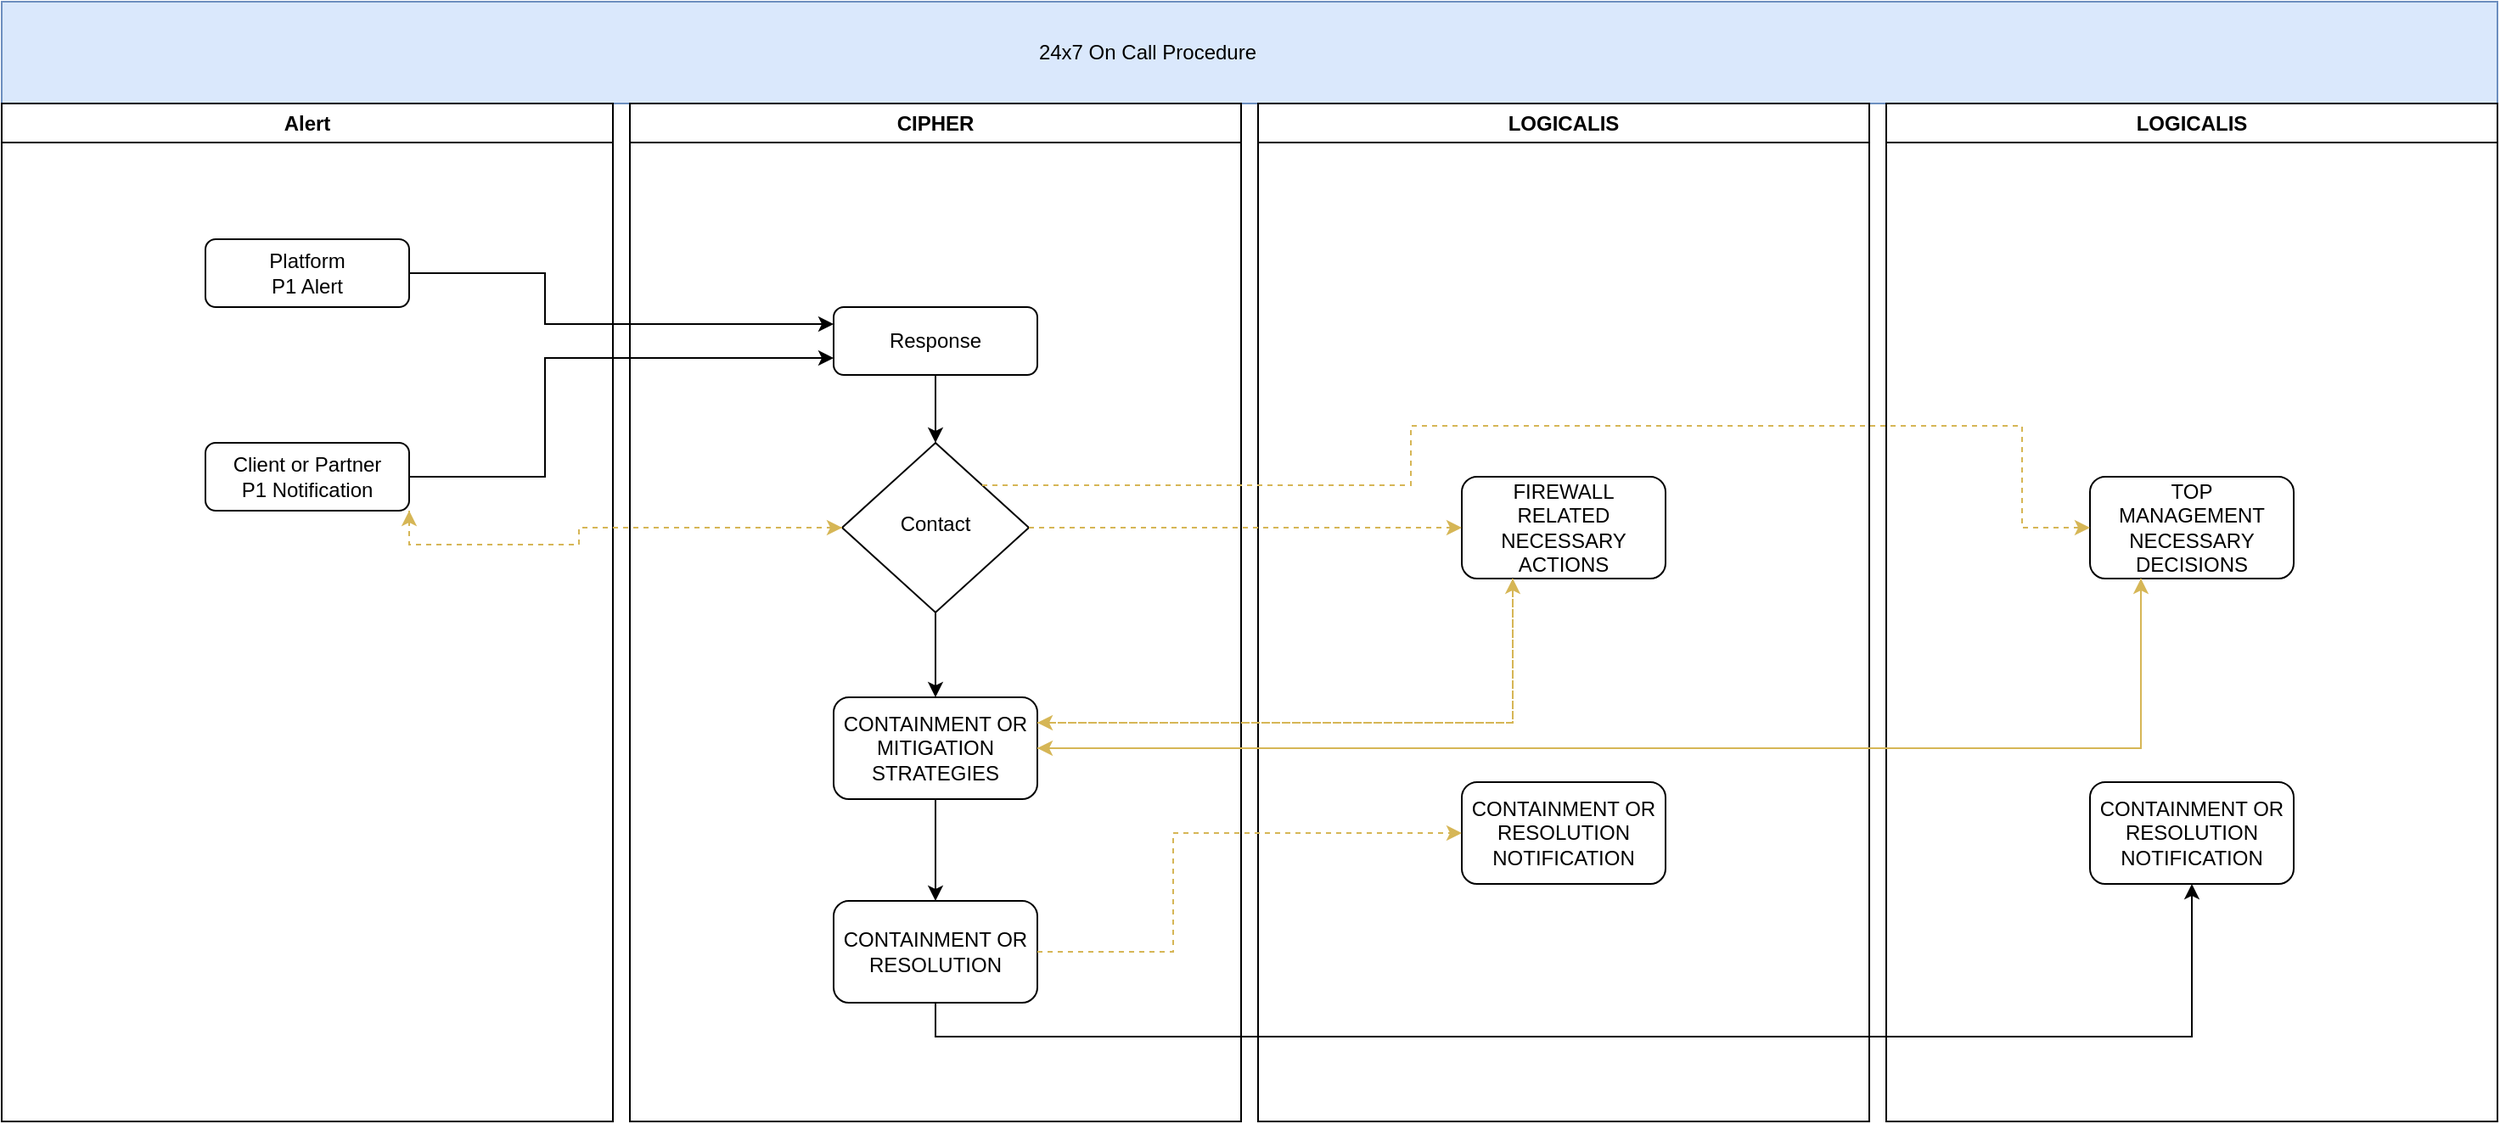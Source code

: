 <mxfile version="21.5.0" type="github">
  <diagram id="C5RBs43oDa-KdzZeNtuy" name="Page-1">
    <mxGraphModel dx="1687" dy="2101" grid="1" gridSize="10" guides="1" tooltips="1" connect="1" arrows="1" fold="1" page="1" pageScale="1" pageWidth="827" pageHeight="1169" math="0" shadow="0">
      <root>
        <mxCell id="WIyWlLk6GJQsqaUBKTNV-0" />
        <mxCell id="WIyWlLk6GJQsqaUBKTNV-1" parent="WIyWlLk6GJQsqaUBKTNV-0" />
        <mxCell id="GwuTtNk6kihslIZRIB3s-1" value="" style="rounded=0;whiteSpace=wrap;html=1;fillColor=#dae8fc;strokeColor=#6c8ebf;" vertex="1" parent="WIyWlLk6GJQsqaUBKTNV-1">
          <mxGeometry y="-20" width="1470" height="60" as="geometry" />
        </mxCell>
        <mxCell id="GwuTtNk6kihslIZRIB3s-0" value="24x7 On Call Procedure" style="text;html=1;strokeColor=none;fillColor=none;align=center;verticalAlign=middle;whiteSpace=wrap;rounded=0;" vertex="1" parent="WIyWlLk6GJQsqaUBKTNV-1">
          <mxGeometry x="600" y="-5" width="150" height="30" as="geometry" />
        </mxCell>
        <mxCell id="GwuTtNk6kihslIZRIB3s-5" value="Alert" style="swimlane;whiteSpace=wrap;html=1;" vertex="1" parent="WIyWlLk6GJQsqaUBKTNV-1">
          <mxGeometry y="40" width="360" height="600" as="geometry" />
        </mxCell>
        <mxCell id="WIyWlLk6GJQsqaUBKTNV-3" value="Platform&lt;br&gt;P1 Alert" style="rounded=1;whiteSpace=wrap;html=1;fontSize=12;glass=0;strokeWidth=1;shadow=0;" parent="GwuTtNk6kihslIZRIB3s-5" vertex="1">
          <mxGeometry x="120" y="80" width="120" height="40" as="geometry" />
        </mxCell>
        <mxCell id="GwuTtNk6kihslIZRIB3s-8" value="Client or Partner&lt;br&gt;P1 Notification" style="rounded=1;whiteSpace=wrap;html=1;fontSize=12;glass=0;strokeWidth=1;shadow=0;" vertex="1" parent="GwuTtNk6kihslIZRIB3s-5">
          <mxGeometry x="120" y="200" width="120" height="40" as="geometry" />
        </mxCell>
        <mxCell id="GwuTtNk6kihslIZRIB3s-9" value="CIPHER" style="swimlane;whiteSpace=wrap;html=1;" vertex="1" parent="WIyWlLk6GJQsqaUBKTNV-1">
          <mxGeometry x="370" y="40" width="360" height="600" as="geometry" />
        </mxCell>
        <mxCell id="GwuTtNk6kihslIZRIB3s-15" style="edgeStyle=orthogonalEdgeStyle;rounded=0;orthogonalLoop=1;jettySize=auto;html=1;exitX=0.5;exitY=1;exitDx=0;exitDy=0;entryX=0.5;entryY=0;entryDx=0;entryDy=0;" edge="1" parent="GwuTtNk6kihslIZRIB3s-9" source="GwuTtNk6kihslIZRIB3s-10" target="WIyWlLk6GJQsqaUBKTNV-6">
          <mxGeometry relative="1" as="geometry" />
        </mxCell>
        <mxCell id="GwuTtNk6kihslIZRIB3s-10" value="Response" style="rounded=1;whiteSpace=wrap;html=1;fontSize=12;glass=0;strokeWidth=1;shadow=0;" vertex="1" parent="GwuTtNk6kihslIZRIB3s-9">
          <mxGeometry x="120" y="120" width="120" height="40" as="geometry" />
        </mxCell>
        <mxCell id="GwuTtNk6kihslIZRIB3s-18" style="edgeStyle=orthogonalEdgeStyle;rounded=0;orthogonalLoop=1;jettySize=auto;html=1;exitX=0.5;exitY=1;exitDx=0;exitDy=0;entryX=0.5;entryY=0;entryDx=0;entryDy=0;" edge="1" parent="GwuTtNk6kihslIZRIB3s-9" source="WIyWlLk6GJQsqaUBKTNV-6" target="GwuTtNk6kihslIZRIB3s-16">
          <mxGeometry relative="1" as="geometry" />
        </mxCell>
        <mxCell id="WIyWlLk6GJQsqaUBKTNV-6" value="Contact" style="rhombus;whiteSpace=wrap;html=1;shadow=0;fontFamily=Helvetica;fontSize=12;align=center;strokeWidth=1;spacing=6;spacingTop=-4;" parent="GwuTtNk6kihslIZRIB3s-9" vertex="1">
          <mxGeometry x="125" y="200" width="110" height="100" as="geometry" />
        </mxCell>
        <mxCell id="GwuTtNk6kihslIZRIB3s-20" style="edgeStyle=orthogonalEdgeStyle;rounded=0;orthogonalLoop=1;jettySize=auto;html=1;exitX=0.5;exitY=1;exitDx=0;exitDy=0;entryX=0.5;entryY=0;entryDx=0;entryDy=0;" edge="1" parent="GwuTtNk6kihslIZRIB3s-9" source="GwuTtNk6kihslIZRIB3s-16" target="GwuTtNk6kihslIZRIB3s-19">
          <mxGeometry relative="1" as="geometry" />
        </mxCell>
        <mxCell id="GwuTtNk6kihslIZRIB3s-16" value="CONTAINMENT OR MITIGATION STRATEGIES" style="rounded=1;whiteSpace=wrap;html=1;fontSize=12;glass=0;strokeWidth=1;shadow=0;" vertex="1" parent="GwuTtNk6kihslIZRIB3s-9">
          <mxGeometry x="120" y="350" width="120" height="60" as="geometry" />
        </mxCell>
        <mxCell id="GwuTtNk6kihslIZRIB3s-19" value="CONTAINMENT OR RESOLUTION" style="rounded=1;whiteSpace=wrap;html=1;fontSize=12;glass=0;strokeWidth=1;shadow=0;" vertex="1" parent="GwuTtNk6kihslIZRIB3s-9">
          <mxGeometry x="120" y="470" width="120" height="60" as="geometry" />
        </mxCell>
        <mxCell id="GwuTtNk6kihslIZRIB3s-12" style="edgeStyle=orthogonalEdgeStyle;rounded=0;orthogonalLoop=1;jettySize=auto;html=1;exitX=1;exitY=0.5;exitDx=0;exitDy=0;entryX=0;entryY=0.25;entryDx=0;entryDy=0;" edge="1" parent="WIyWlLk6GJQsqaUBKTNV-1" source="WIyWlLk6GJQsqaUBKTNV-3" target="GwuTtNk6kihslIZRIB3s-10">
          <mxGeometry relative="1" as="geometry">
            <Array as="points">
              <mxPoint x="320" y="140" />
              <mxPoint x="320" y="170" />
            </Array>
          </mxGeometry>
        </mxCell>
        <mxCell id="GwuTtNk6kihslIZRIB3s-13" style="edgeStyle=orthogonalEdgeStyle;rounded=0;orthogonalLoop=1;jettySize=auto;html=1;exitX=1;exitY=0.5;exitDx=0;exitDy=0;entryX=0;entryY=0.75;entryDx=0;entryDy=0;" edge="1" parent="WIyWlLk6GJQsqaUBKTNV-1" source="GwuTtNk6kihslIZRIB3s-8" target="GwuTtNk6kihslIZRIB3s-10">
          <mxGeometry relative="1" as="geometry">
            <Array as="points">
              <mxPoint x="320" y="260" />
              <mxPoint x="320" y="190" />
            </Array>
          </mxGeometry>
        </mxCell>
        <mxCell id="GwuTtNk6kihslIZRIB3s-21" value="LOGICALIS" style="swimlane;whiteSpace=wrap;html=1;" vertex="1" parent="WIyWlLk6GJQsqaUBKTNV-1">
          <mxGeometry x="740" y="40" width="360" height="600" as="geometry" />
        </mxCell>
        <mxCell id="GwuTtNk6kihslIZRIB3s-22" style="edgeStyle=orthogonalEdgeStyle;rounded=0;orthogonalLoop=1;jettySize=auto;html=1;exitX=0.5;exitY=1;exitDx=0;exitDy=0;entryX=0.5;entryY=0;entryDx=0;entryDy=0;" edge="1" parent="GwuTtNk6kihslIZRIB3s-21" target="GwuTtNk6kihslIZRIB3s-25">
          <mxGeometry relative="1" as="geometry">
            <mxPoint x="180" y="160" as="sourcePoint" />
          </mxGeometry>
        </mxCell>
        <mxCell id="GwuTtNk6kihslIZRIB3s-24" style="edgeStyle=orthogonalEdgeStyle;rounded=0;orthogonalLoop=1;jettySize=auto;html=1;exitX=0.5;exitY=1;exitDx=0;exitDy=0;entryX=0.5;entryY=0;entryDx=0;entryDy=0;" edge="1" parent="GwuTtNk6kihslIZRIB3s-21" target="GwuTtNk6kihslIZRIB3s-27">
          <mxGeometry relative="1" as="geometry">
            <mxPoint x="180" y="300" as="sourcePoint" />
          </mxGeometry>
        </mxCell>
        <mxCell id="GwuTtNk6kihslIZRIB3s-28" value="CONTAINMENT OR RESOLUTION NOTIFICATION" style="rounded=1;whiteSpace=wrap;html=1;fontSize=12;glass=0;strokeWidth=1;shadow=0;" vertex="1" parent="GwuTtNk6kihslIZRIB3s-21">
          <mxGeometry x="120" y="400" width="120" height="60" as="geometry" />
        </mxCell>
        <mxCell id="GwuTtNk6kihslIZRIB3s-29" value="FIREWALL &lt;br&gt;RELATED NECESSARY ACTIONS" style="rounded=1;whiteSpace=wrap;html=1;fontSize=12;glass=0;strokeWidth=1;shadow=0;" vertex="1" parent="GwuTtNk6kihslIZRIB3s-21">
          <mxGeometry x="120" y="220" width="120" height="60" as="geometry" />
        </mxCell>
        <mxCell id="GwuTtNk6kihslIZRIB3s-30" value="LOGICALIS" style="swimlane;whiteSpace=wrap;html=1;" vertex="1" parent="WIyWlLk6GJQsqaUBKTNV-1">
          <mxGeometry x="1110" y="40" width="360" height="600" as="geometry" />
        </mxCell>
        <mxCell id="GwuTtNk6kihslIZRIB3s-31" style="edgeStyle=orthogonalEdgeStyle;rounded=0;orthogonalLoop=1;jettySize=auto;html=1;exitX=0.5;exitY=1;exitDx=0;exitDy=0;entryX=0.5;entryY=0;entryDx=0;entryDy=0;" edge="1" parent="GwuTtNk6kihslIZRIB3s-30">
          <mxGeometry relative="1" as="geometry">
            <mxPoint x="180" y="160" as="sourcePoint" />
          </mxGeometry>
        </mxCell>
        <mxCell id="GwuTtNk6kihslIZRIB3s-32" style="edgeStyle=orthogonalEdgeStyle;rounded=0;orthogonalLoop=1;jettySize=auto;html=1;exitX=0.5;exitY=1;exitDx=0;exitDy=0;entryX=0.5;entryY=0;entryDx=0;entryDy=0;" edge="1" parent="GwuTtNk6kihslIZRIB3s-30">
          <mxGeometry relative="1" as="geometry">
            <mxPoint x="180" y="300" as="sourcePoint" />
          </mxGeometry>
        </mxCell>
        <mxCell id="GwuTtNk6kihslIZRIB3s-33" value="CONTAINMENT OR RESOLUTION NOTIFICATION" style="rounded=1;whiteSpace=wrap;html=1;fontSize=12;glass=0;strokeWidth=1;shadow=0;" vertex="1" parent="GwuTtNk6kihslIZRIB3s-30">
          <mxGeometry x="120" y="400" width="120" height="60" as="geometry" />
        </mxCell>
        <mxCell id="GwuTtNk6kihslIZRIB3s-34" value="TOP&lt;br&gt;MANAGEMENT&lt;br&gt;NECESSARY&lt;br&gt;DECISIONS" style="rounded=1;whiteSpace=wrap;html=1;fontSize=12;glass=0;strokeWidth=1;shadow=0;" vertex="1" parent="GwuTtNk6kihslIZRIB3s-30">
          <mxGeometry x="120" y="220" width="120" height="60" as="geometry" />
        </mxCell>
        <mxCell id="GwuTtNk6kihslIZRIB3s-37" style="edgeStyle=orthogonalEdgeStyle;rounded=0;orthogonalLoop=1;jettySize=auto;html=1;exitX=1;exitY=1;exitDx=0;exitDy=0;entryX=0;entryY=0.5;entryDx=0;entryDy=0;dashed=1;fillColor=#fff2cc;strokeColor=#d6b656;" edge="1" parent="WIyWlLk6GJQsqaUBKTNV-1" source="GwuTtNk6kihslIZRIB3s-8" target="WIyWlLk6GJQsqaUBKTNV-6">
          <mxGeometry relative="1" as="geometry">
            <Array as="points">
              <mxPoint x="240" y="300" />
              <mxPoint x="340" y="300" />
              <mxPoint x="340" y="290" />
            </Array>
          </mxGeometry>
        </mxCell>
        <mxCell id="GwuTtNk6kihslIZRIB3s-38" style="edgeStyle=orthogonalEdgeStyle;rounded=0;orthogonalLoop=1;jettySize=auto;html=1;exitX=0;exitY=0.5;exitDx=0;exitDy=0;entryX=1;entryY=1;entryDx=0;entryDy=0;dashed=1;fillColor=#fff2cc;strokeColor=#d6b656;" edge="1" parent="WIyWlLk6GJQsqaUBKTNV-1" source="WIyWlLk6GJQsqaUBKTNV-6" target="GwuTtNk6kihslIZRIB3s-8">
          <mxGeometry relative="1" as="geometry">
            <Array as="points">
              <mxPoint x="340" y="290" />
              <mxPoint x="340" y="300" />
              <mxPoint x="240" y="300" />
            </Array>
          </mxGeometry>
        </mxCell>
        <mxCell id="GwuTtNk6kihslIZRIB3s-39" style="edgeStyle=orthogonalEdgeStyle;rounded=0;orthogonalLoop=1;jettySize=auto;html=1;exitX=1;exitY=0.5;exitDx=0;exitDy=0;entryX=0;entryY=0.5;entryDx=0;entryDy=0;fillColor=#fff2cc;strokeColor=#d6b656;dashed=1;" edge="1" parent="WIyWlLk6GJQsqaUBKTNV-1" source="WIyWlLk6GJQsqaUBKTNV-6" target="GwuTtNk6kihslIZRIB3s-29">
          <mxGeometry relative="1" as="geometry" />
        </mxCell>
        <mxCell id="GwuTtNk6kihslIZRIB3s-42" style="edgeStyle=orthogonalEdgeStyle;rounded=0;orthogonalLoop=1;jettySize=auto;html=1;exitX=1;exitY=0;exitDx=0;exitDy=0;entryX=0;entryY=0.5;entryDx=0;entryDy=0;dashed=1;fillColor=#fff2cc;strokeColor=#d6b656;" edge="1" parent="WIyWlLk6GJQsqaUBKTNV-1" source="WIyWlLk6GJQsqaUBKTNV-6" target="GwuTtNk6kihslIZRIB3s-34">
          <mxGeometry relative="1" as="geometry">
            <Array as="points">
              <mxPoint x="830" y="265" />
              <mxPoint x="830" y="230" />
              <mxPoint x="1190" y="230" />
              <mxPoint x="1190" y="290" />
            </Array>
          </mxGeometry>
        </mxCell>
        <mxCell id="GwuTtNk6kihslIZRIB3s-43" style="edgeStyle=orthogonalEdgeStyle;rounded=0;orthogonalLoop=1;jettySize=auto;html=1;exitX=1;exitY=0.25;exitDx=0;exitDy=0;entryX=0.25;entryY=1;entryDx=0;entryDy=0;fillColor=#fff2cc;strokeColor=#d6b656;dashed=1;" edge="1" parent="WIyWlLk6GJQsqaUBKTNV-1" source="GwuTtNk6kihslIZRIB3s-16" target="GwuTtNk6kihslIZRIB3s-29">
          <mxGeometry relative="1" as="geometry" />
        </mxCell>
        <mxCell id="GwuTtNk6kihslIZRIB3s-44" style="edgeStyle=orthogonalEdgeStyle;rounded=0;orthogonalLoop=1;jettySize=auto;html=1;exitX=0.25;exitY=1;exitDx=0;exitDy=0;entryX=1;entryY=0.25;entryDx=0;entryDy=0;dashed=1;fillColor=#fff2cc;strokeColor=#d6b656;" edge="1" parent="WIyWlLk6GJQsqaUBKTNV-1" source="GwuTtNk6kihslIZRIB3s-29" target="GwuTtNk6kihslIZRIB3s-16">
          <mxGeometry relative="1" as="geometry" />
        </mxCell>
        <mxCell id="GwuTtNk6kihslIZRIB3s-45" style="edgeStyle=orthogonalEdgeStyle;rounded=0;orthogonalLoop=1;jettySize=auto;html=1;exitX=1;exitY=0.5;exitDx=0;exitDy=0;entryX=0.25;entryY=1;entryDx=0;entryDy=0;dashed=1;fillColor=#fff2cc;strokeColor=#d6b656;" edge="1" parent="WIyWlLk6GJQsqaUBKTNV-1" source="GwuTtNk6kihslIZRIB3s-16" target="GwuTtNk6kihslIZRIB3s-34">
          <mxGeometry relative="1" as="geometry" />
        </mxCell>
        <mxCell id="GwuTtNk6kihslIZRIB3s-47" style="edgeStyle=orthogonalEdgeStyle;rounded=0;orthogonalLoop=1;jettySize=auto;html=1;exitX=0.25;exitY=1;exitDx=0;exitDy=0;entryX=1;entryY=0.5;entryDx=0;entryDy=0;dashed=1;fillColor=#fff2cc;strokeColor=#d6b656;" edge="1" parent="WIyWlLk6GJQsqaUBKTNV-1" source="GwuTtNk6kihslIZRIB3s-34" target="GwuTtNk6kihslIZRIB3s-16">
          <mxGeometry relative="1" as="geometry" />
        </mxCell>
        <mxCell id="GwuTtNk6kihslIZRIB3s-48" style="edgeStyle=orthogonalEdgeStyle;rounded=0;orthogonalLoop=1;jettySize=auto;html=1;exitX=0.5;exitY=1;exitDx=0;exitDy=0;entryX=0.5;entryY=1;entryDx=0;entryDy=0;" edge="1" parent="WIyWlLk6GJQsqaUBKTNV-1" source="GwuTtNk6kihslIZRIB3s-19" target="GwuTtNk6kihslIZRIB3s-33">
          <mxGeometry relative="1" as="geometry" />
        </mxCell>
        <mxCell id="GwuTtNk6kihslIZRIB3s-49" style="edgeStyle=orthogonalEdgeStyle;rounded=0;orthogonalLoop=1;jettySize=auto;html=1;exitX=1;exitY=0.5;exitDx=0;exitDy=0;entryX=0;entryY=0.5;entryDx=0;entryDy=0;fillColor=#fff2cc;strokeColor=#d6b656;dashed=1;" edge="1" parent="WIyWlLk6GJQsqaUBKTNV-1" source="GwuTtNk6kihslIZRIB3s-19" target="GwuTtNk6kihslIZRIB3s-28">
          <mxGeometry relative="1" as="geometry">
            <Array as="points">
              <mxPoint x="690" y="540" />
              <mxPoint x="690" y="470" />
            </Array>
          </mxGeometry>
        </mxCell>
      </root>
    </mxGraphModel>
  </diagram>
</mxfile>
